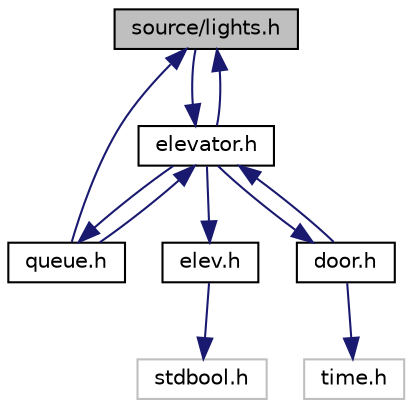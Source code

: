 digraph "source/lights.h"
{
 // LATEX_PDF_SIZE
  edge [fontname="Helvetica",fontsize="10",labelfontname="Helvetica",labelfontsize="10"];
  node [fontname="Helvetica",fontsize="10",shape=record];
  Node0 [label="source/lights.h",height=0.2,width=0.4,color="black", fillcolor="grey75", style="filled", fontcolor="black",tooltip="This file contains functions that control the lights."];
  Node0 -> Node1 [color="midnightblue",fontsize="10",style="solid",fontname="Helvetica"];
  Node1 [label="elevator.h",height=0.2,width=0.4,color="black", fillcolor="white", style="filled",URL="$elevator_8h.html",tooltip="This file contains the elevator module and its functions."];
  Node1 -> Node2 [color="midnightblue",fontsize="10",style="solid",fontname="Helvetica"];
  Node2 [label="elev.h",height=0.2,width=0.4,color="black", fillcolor="white", style="filled",URL="$elev_8h.html",tooltip="Wrapper for libComedi Elevator control."];
  Node2 -> Node3 [color="midnightblue",fontsize="10",style="solid",fontname="Helvetica"];
  Node3 [label="stdbool.h",height=0.2,width=0.4,color="grey75", fillcolor="white", style="filled",tooltip=" "];
  Node1 -> Node4 [color="midnightblue",fontsize="10",style="solid",fontname="Helvetica"];
  Node4 [label="queue.h",height=0.2,width=0.4,color="black", fillcolor="white", style="filled",URL="$queue_8h.html",tooltip="This file contains the queue module and its functions."];
  Node4 -> Node1 [color="midnightblue",fontsize="10",style="solid",fontname="Helvetica"];
  Node4 -> Node0 [color="midnightblue",fontsize="10",style="solid",fontname="Helvetica"];
  Node1 -> Node0 [color="midnightblue",fontsize="10",style="solid",fontname="Helvetica"];
  Node1 -> Node5 [color="midnightblue",fontsize="10",style="solid",fontname="Helvetica"];
  Node5 [label="door.h",height=0.2,width=0.4,color="black", fillcolor="white", style="filled",URL="$door_8h.html",tooltip="This file contains the queue module and its functions."];
  Node5 -> Node1 [color="midnightblue",fontsize="10",style="solid",fontname="Helvetica"];
  Node5 -> Node6 [color="midnightblue",fontsize="10",style="solid",fontname="Helvetica"];
  Node6 [label="time.h",height=0.2,width=0.4,color="grey75", fillcolor="white", style="filled",tooltip=" "];
}

